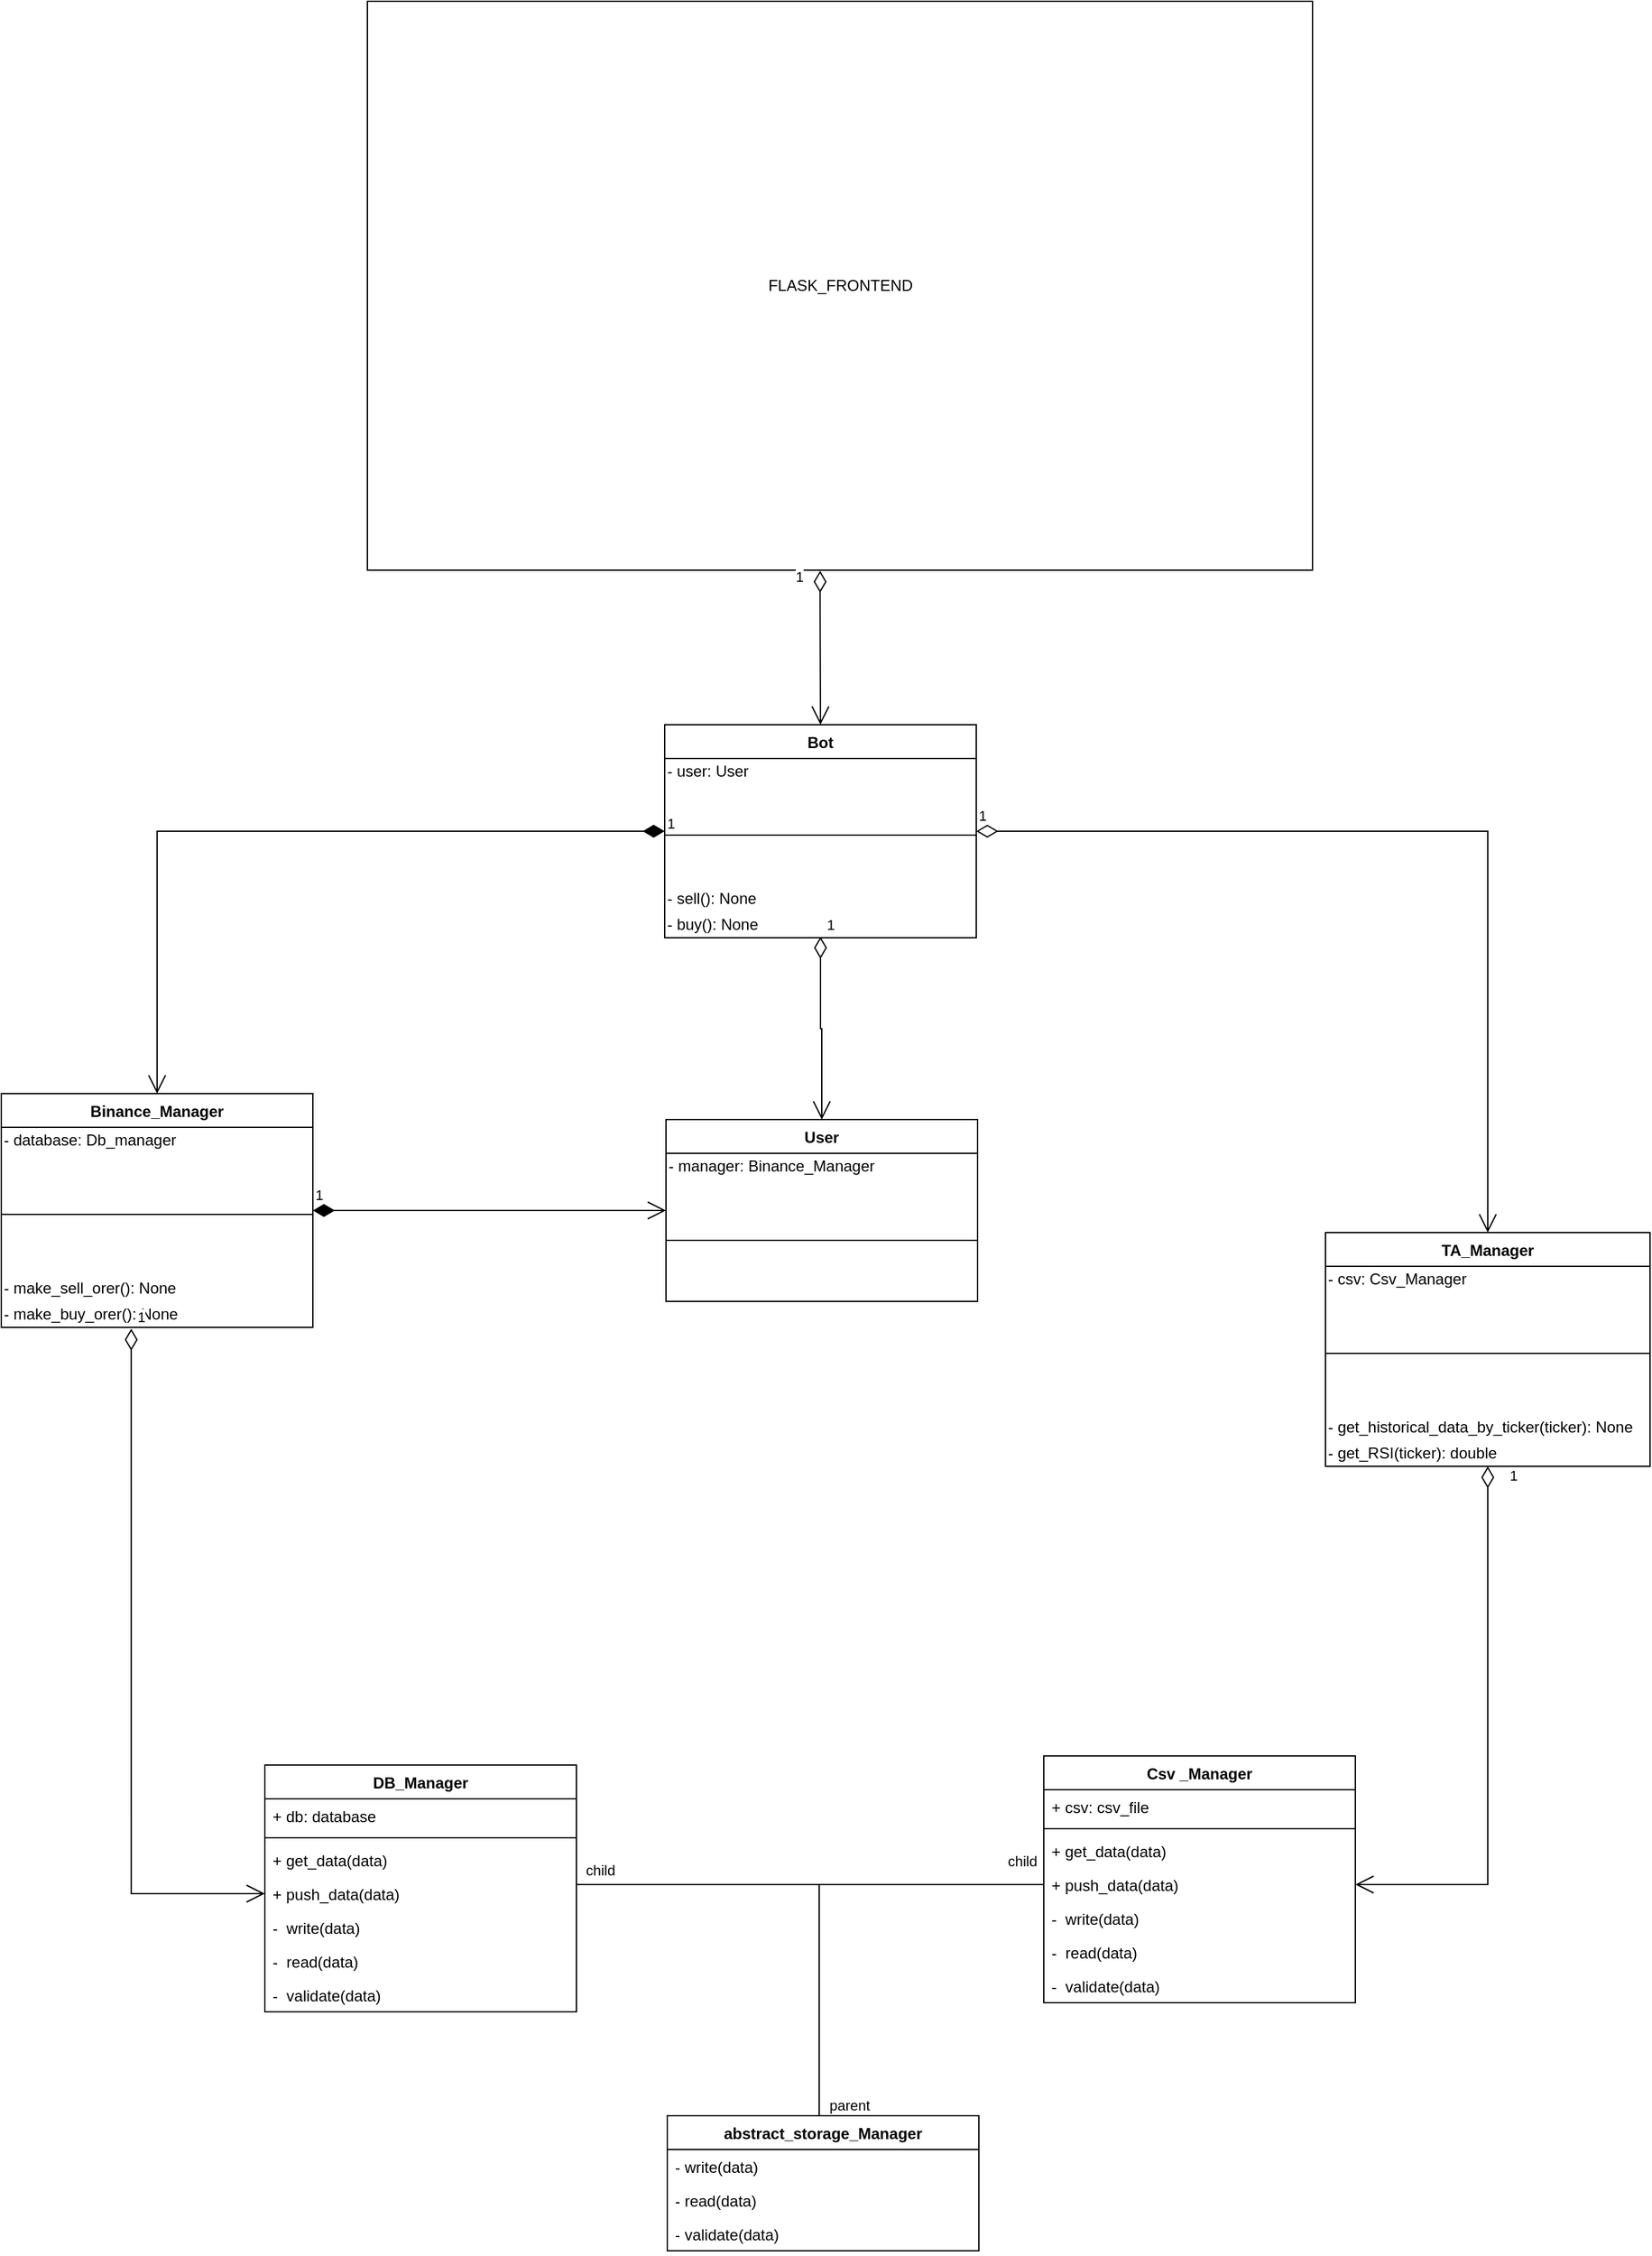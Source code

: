 <mxfile version="16.5.1" type="device"><diagram id="XNTVopk-EN1apaZgKbWF" name="Page-1"><mxGraphModel dx="1497" dy="1321" grid="1" gridSize="10" guides="1" tooltips="1" connect="1" arrows="1" fold="1" page="0" pageScale="1" pageWidth="850" pageHeight="1100" math="0" shadow="0"><root><mxCell id="0"/><mxCell id="1" parent="0"/><mxCell id="ckXxbOdLkAm3H9N38lGM-1" value="abstract_storage_Manager" style="swimlane;fontStyle=1;align=center;verticalAlign=top;childLayout=stackLayout;horizontal=1;startSize=26;horizontalStack=0;resizeParent=1;resizeParentMax=0;resizeLast=0;collapsible=1;marginBottom=0;" parent="1" vertex="1"><mxGeometry x="823" y="1391" width="240" height="104" as="geometry"/></mxCell><mxCell id="ckXxbOdLkAm3H9N38lGM-2" value="- write(data)&#10;" style="text;strokeColor=none;fillColor=none;align=left;verticalAlign=top;spacingLeft=4;spacingRight=4;overflow=hidden;rotatable=0;points=[[0,0.5],[1,0.5]];portConstraint=eastwest;" parent="ckXxbOdLkAm3H9N38lGM-1" vertex="1"><mxGeometry y="26" width="240" height="26" as="geometry"/></mxCell><mxCell id="ckXxbOdLkAm3H9N38lGM-3" value="- read(data)&#10;" style="text;strokeColor=none;fillColor=none;align=left;verticalAlign=top;spacingLeft=4;spacingRight=4;overflow=hidden;rotatable=0;points=[[0,0.5],[1,0.5]];portConstraint=eastwest;" parent="ckXxbOdLkAm3H9N38lGM-1" vertex="1"><mxGeometry y="52" width="240" height="26" as="geometry"/></mxCell><mxCell id="ckXxbOdLkAm3H9N38lGM-4" value="- validate(data)&#10;" style="text;strokeColor=none;fillColor=none;align=left;verticalAlign=top;spacingLeft=4;spacingRight=4;overflow=hidden;rotatable=0;points=[[0,0.5],[1,0.5]];portConstraint=eastwest;" parent="ckXxbOdLkAm3H9N38lGM-1" vertex="1"><mxGeometry y="78" width="240" height="26" as="geometry"/></mxCell><mxCell id="ckXxbOdLkAm3H9N38lGM-5" value="DB_Manager" style="swimlane;fontStyle=1;align=center;verticalAlign=top;childLayout=stackLayout;horizontal=1;startSize=26;horizontalStack=0;resizeParent=1;resizeParentMax=0;resizeLast=0;collapsible=1;marginBottom=0;" parent="1" vertex="1"><mxGeometry x="513" y="1121" width="240" height="190" as="geometry"/></mxCell><mxCell id="ckXxbOdLkAm3H9N38lGM-6" value="+ db: database&#10;" style="text;strokeColor=none;fillColor=none;align=left;verticalAlign=top;spacingLeft=4;spacingRight=4;overflow=hidden;rotatable=0;points=[[0,0.5],[1,0.5]];portConstraint=eastwest;" parent="ckXxbOdLkAm3H9N38lGM-5" vertex="1"><mxGeometry y="26" width="240" height="26" as="geometry"/></mxCell><mxCell id="ckXxbOdLkAm3H9N38lGM-7" value="" style="line;strokeWidth=1;fillColor=none;align=left;verticalAlign=middle;spacingTop=-1;spacingLeft=3;spacingRight=3;rotatable=0;labelPosition=right;points=[];portConstraint=eastwest;" parent="ckXxbOdLkAm3H9N38lGM-5" vertex="1"><mxGeometry y="52" width="240" height="8" as="geometry"/></mxCell><mxCell id="ckXxbOdLkAm3H9N38lGM-8" value="+ get_data(data)&#10;" style="text;strokeColor=none;fillColor=none;align=left;verticalAlign=top;spacingLeft=4;spacingRight=4;overflow=hidden;rotatable=0;points=[[0,0.5],[1,0.5]];portConstraint=eastwest;" parent="ckXxbOdLkAm3H9N38lGM-5" vertex="1"><mxGeometry y="60" width="240" height="26" as="geometry"/></mxCell><mxCell id="ckXxbOdLkAm3H9N38lGM-9" value="+ push_data(data)&#10;" style="text;strokeColor=none;fillColor=none;align=left;verticalAlign=top;spacingLeft=4;spacingRight=4;overflow=hidden;rotatable=0;points=[[0,0.5],[1,0.5]];portConstraint=eastwest;" parent="ckXxbOdLkAm3H9N38lGM-5" vertex="1"><mxGeometry y="86" width="240" height="26" as="geometry"/></mxCell><mxCell id="ckXxbOdLkAm3H9N38lGM-10" value="-  write(data)&#10;" style="text;strokeColor=none;fillColor=none;align=left;verticalAlign=top;spacingLeft=4;spacingRight=4;overflow=hidden;rotatable=0;points=[[0,0.5],[1,0.5]];portConstraint=eastwest;" parent="ckXxbOdLkAm3H9N38lGM-5" vertex="1"><mxGeometry y="112" width="240" height="26" as="geometry"/></mxCell><mxCell id="ckXxbOdLkAm3H9N38lGM-11" value="-  read(data)&#10;" style="text;strokeColor=none;fillColor=none;align=left;verticalAlign=top;spacingLeft=4;spacingRight=4;overflow=hidden;rotatable=0;points=[[0,0.5],[1,0.5]];portConstraint=eastwest;" parent="ckXxbOdLkAm3H9N38lGM-5" vertex="1"><mxGeometry y="138" width="240" height="26" as="geometry"/></mxCell><mxCell id="ckXxbOdLkAm3H9N38lGM-12" value="-  validate(data)&#10;" style="text;strokeColor=none;fillColor=none;align=left;verticalAlign=top;spacingLeft=4;spacingRight=4;overflow=hidden;rotatable=0;points=[[0,0.5],[1,0.5]];portConstraint=eastwest;" parent="ckXxbOdLkAm3H9N38lGM-5" vertex="1"><mxGeometry y="164" width="240" height="26" as="geometry"/></mxCell><mxCell id="ckXxbOdLkAm3H9N38lGM-13" value="Csv _Manager" style="swimlane;fontStyle=1;align=center;verticalAlign=top;childLayout=stackLayout;horizontal=1;startSize=26;horizontalStack=0;resizeParent=1;resizeParentMax=0;resizeLast=0;collapsible=1;marginBottom=0;" parent="1" vertex="1"><mxGeometry x="1113" y="1114" width="240" height="190" as="geometry"/></mxCell><mxCell id="ckXxbOdLkAm3H9N38lGM-14" value="+ csv: csv_file&#10;" style="text;strokeColor=none;fillColor=none;align=left;verticalAlign=top;spacingLeft=4;spacingRight=4;overflow=hidden;rotatable=0;points=[[0,0.5],[1,0.5]];portConstraint=eastwest;" parent="ckXxbOdLkAm3H9N38lGM-13" vertex="1"><mxGeometry y="26" width="240" height="26" as="geometry"/></mxCell><mxCell id="ckXxbOdLkAm3H9N38lGM-15" value="" style="line;strokeWidth=1;fillColor=none;align=left;verticalAlign=middle;spacingTop=-1;spacingLeft=3;spacingRight=3;rotatable=0;labelPosition=right;points=[];portConstraint=eastwest;" parent="ckXxbOdLkAm3H9N38lGM-13" vertex="1"><mxGeometry y="52" width="240" height="8" as="geometry"/></mxCell><mxCell id="ckXxbOdLkAm3H9N38lGM-16" value="+ get_data(data)&#10;" style="text;strokeColor=none;fillColor=none;align=left;verticalAlign=top;spacingLeft=4;spacingRight=4;overflow=hidden;rotatable=0;points=[[0,0.5],[1,0.5]];portConstraint=eastwest;" parent="ckXxbOdLkAm3H9N38lGM-13" vertex="1"><mxGeometry y="60" width="240" height="26" as="geometry"/></mxCell><mxCell id="ckXxbOdLkAm3H9N38lGM-17" value="+ push_data(data)&#10;" style="text;strokeColor=none;fillColor=none;align=left;verticalAlign=top;spacingLeft=4;spacingRight=4;overflow=hidden;rotatable=0;points=[[0,0.5],[1,0.5]];portConstraint=eastwest;" parent="ckXxbOdLkAm3H9N38lGM-13" vertex="1"><mxGeometry y="86" width="240" height="26" as="geometry"/></mxCell><mxCell id="ckXxbOdLkAm3H9N38lGM-18" value="-  write(data)&#10;" style="text;strokeColor=none;fillColor=none;align=left;verticalAlign=top;spacingLeft=4;spacingRight=4;overflow=hidden;rotatable=0;points=[[0,0.5],[1,0.5]];portConstraint=eastwest;" parent="ckXxbOdLkAm3H9N38lGM-13" vertex="1"><mxGeometry y="112" width="240" height="26" as="geometry"/></mxCell><mxCell id="ckXxbOdLkAm3H9N38lGM-19" value="-  read(data)&#10;" style="text;strokeColor=none;fillColor=none;align=left;verticalAlign=top;spacingLeft=4;spacingRight=4;overflow=hidden;rotatable=0;points=[[0,0.5],[1,0.5]];portConstraint=eastwest;" parent="ckXxbOdLkAm3H9N38lGM-13" vertex="1"><mxGeometry y="138" width="240" height="26" as="geometry"/></mxCell><mxCell id="ckXxbOdLkAm3H9N38lGM-20" value="-  validate(data)&#10;" style="text;strokeColor=none;fillColor=none;align=left;verticalAlign=top;spacingLeft=4;spacingRight=4;overflow=hidden;rotatable=0;points=[[0,0.5],[1,0.5]];portConstraint=eastwest;" parent="ckXxbOdLkAm3H9N38lGM-13" vertex="1"><mxGeometry y="164" width="240" height="26" as="geometry"/></mxCell><mxCell id="ckXxbOdLkAm3H9N38lGM-21" value="" style="endArrow=none;html=1;edgeStyle=orthogonalEdgeStyle;rounded=0;exitX=0.5;exitY=0;exitDx=0;exitDy=0;entryX=1;entryY=0.5;entryDx=0;entryDy=0;" parent="1" source="ckXxbOdLkAm3H9N38lGM-1" target="ckXxbOdLkAm3H9N38lGM-9" edge="1"><mxGeometry relative="1" as="geometry"><mxPoint x="923" y="1423" as="sourcePoint"/><mxPoint x="793" y="1213" as="targetPoint"/><Array as="points"><mxPoint x="940" y="1391"/><mxPoint x="940" y="1213"/><mxPoint x="753" y="1213"/></Array></mxGeometry></mxCell><mxCell id="ckXxbOdLkAm3H9N38lGM-22" value="parent" style="edgeLabel;resizable=0;html=1;align=left;verticalAlign=bottom;" parent="ckXxbOdLkAm3H9N38lGM-21" connectable="0" vertex="1"><mxGeometry x="-1" relative="1" as="geometry"><mxPoint x="3" as="offset"/></mxGeometry></mxCell><mxCell id="ckXxbOdLkAm3H9N38lGM-23" value="child" style="edgeLabel;resizable=0;html=1;align=right;verticalAlign=bottom;" parent="ckXxbOdLkAm3H9N38lGM-21" connectable="0" vertex="1"><mxGeometry x="1" relative="1" as="geometry"><mxPoint x="30" y="-10" as="offset"/></mxGeometry></mxCell><mxCell id="ckXxbOdLkAm3H9N38lGM-24" value="" style="endArrow=none;html=1;edgeStyle=orthogonalEdgeStyle;rounded=0;exitX=0.5;exitY=0;exitDx=0;exitDy=0;entryX=0;entryY=0.5;entryDx=0;entryDy=0;" parent="1" source="ckXxbOdLkAm3H9N38lGM-1" target="ckXxbOdLkAm3H9N38lGM-17" edge="1"><mxGeometry relative="1" as="geometry"><mxPoint x="1013" y="1413" as="sourcePoint"/><mxPoint x="1093" y="1222" as="targetPoint"/><Array as="points"><mxPoint x="940" y="1391"/><mxPoint x="940" y="1213"/></Array></mxGeometry></mxCell><mxCell id="ckXxbOdLkAm3H9N38lGM-25" value="child" style="edgeLabel;resizable=0;html=1;align=right;verticalAlign=bottom;" parent="ckXxbOdLkAm3H9N38lGM-24" connectable="0" vertex="1"><mxGeometry x="1" relative="1" as="geometry"><mxPoint x="-5" y="-10" as="offset"/></mxGeometry></mxCell><mxCell id="ckXxbOdLkAm3H9N38lGM-30" value="FLASK_FRONTEND" style="html=1;" parent="1" vertex="1"><mxGeometry x="592" y="-237" width="728" height="438" as="geometry"/></mxCell><mxCell id="ckXxbOdLkAm3H9N38lGM-36" value="Binance_Manager" style="swimlane;fontStyle=1;align=center;verticalAlign=top;childLayout=stackLayout;horizontal=1;startSize=26;horizontalStack=0;resizeParent=1;resizeParentMax=0;resizeLast=0;collapsible=1;marginBottom=0;" parent="1" vertex="1"><mxGeometry x="310" y="604.0" width="240" height="180" as="geometry"/></mxCell><mxCell id="QonSNfej6SRl3XlEAZEt-1" value="- database: Db_manager" style="text;html=1;align=left;verticalAlign=middle;resizable=0;points=[];autosize=1;strokeColor=none;fillColor=none;" vertex="1" parent="ckXxbOdLkAm3H9N38lGM-36"><mxGeometry y="26" width="240" height="20" as="geometry"/></mxCell><mxCell id="ckXxbOdLkAm3H9N38lGM-38" value="" style="line;strokeWidth=1;fillColor=none;align=left;verticalAlign=middle;spacingTop=-1;spacingLeft=3;spacingRight=3;rotatable=0;labelPosition=right;points=[];portConstraint=eastwest;" parent="ckXxbOdLkAm3H9N38lGM-36" vertex="1"><mxGeometry y="46" width="240" height="94" as="geometry"/></mxCell><mxCell id="ckXxbOdLkAm3H9N38lGM-131" value="- make_sell_orer(): None" style="text;html=1;align=left;verticalAlign=middle;resizable=0;points=[];autosize=1;strokeColor=none;fillColor=none;" parent="ckXxbOdLkAm3H9N38lGM-36" vertex="1"><mxGeometry y="140" width="240" height="20" as="geometry"/></mxCell><mxCell id="ckXxbOdLkAm3H9N38lGM-130" value="- make_buy_orer(): None" style="text;html=1;align=left;verticalAlign=middle;resizable=0;points=[];autosize=1;strokeColor=none;fillColor=none;" parent="ckXxbOdLkAm3H9N38lGM-36" vertex="1"><mxGeometry y="160" width="240" height="20" as="geometry"/></mxCell><mxCell id="ckXxbOdLkAm3H9N38lGM-60" value="Bot" style="swimlane;fontStyle=1;align=center;verticalAlign=top;childLayout=stackLayout;horizontal=1;startSize=26;horizontalStack=0;resizeParent=1;resizeParentMax=0;resizeLast=0;collapsible=1;marginBottom=0;" parent="1" vertex="1"><mxGeometry x="821" y="320" width="240" height="164" as="geometry"/></mxCell><mxCell id="ckXxbOdLkAm3H9N38lGM-91" value="- user: User" style="text;html=1;align=left;verticalAlign=middle;resizable=0;points=[];autosize=1;strokeColor=none;fillColor=none;" parent="ckXxbOdLkAm3H9N38lGM-60" vertex="1"><mxGeometry y="26" width="240" height="20" as="geometry"/></mxCell><mxCell id="ckXxbOdLkAm3H9N38lGM-62" value="" style="line;strokeWidth=1;fillColor=none;align=left;verticalAlign=middle;spacingTop=-1;spacingLeft=3;spacingRight=3;rotatable=0;labelPosition=right;points=[];portConstraint=eastwest;" parent="ckXxbOdLkAm3H9N38lGM-60" vertex="1"><mxGeometry y="46" width="240" height="78" as="geometry"/></mxCell><mxCell id="ckXxbOdLkAm3H9N38lGM-129" value="- sell(): None" style="text;html=1;align=left;verticalAlign=middle;resizable=0;points=[];autosize=1;strokeColor=none;fillColor=none;" parent="ckXxbOdLkAm3H9N38lGM-60" vertex="1"><mxGeometry y="124" width="240" height="20" as="geometry"/></mxCell><mxCell id="ckXxbOdLkAm3H9N38lGM-128" value="- buy(): None" style="text;html=1;align=left;verticalAlign=middle;resizable=0;points=[];autosize=1;strokeColor=none;fillColor=none;" parent="ckXxbOdLkAm3H9N38lGM-60" vertex="1"><mxGeometry y="144" width="240" height="20" as="geometry"/></mxCell><mxCell id="ckXxbOdLkAm3H9N38lGM-102" value="TA_Manager" style="swimlane;fontStyle=1;align=center;verticalAlign=top;childLayout=stackLayout;horizontal=1;startSize=26;horizontalStack=0;resizeParent=1;resizeParentMax=0;resizeLast=0;collapsible=1;marginBottom=0;" parent="1" vertex="1"><mxGeometry x="1330" y="711" width="250" height="180" as="geometry"/></mxCell><mxCell id="ckXxbOdLkAm3H9N38lGM-106" value="- csv: Csv_Manager" style="text;html=1;align=left;verticalAlign=middle;resizable=0;points=[];autosize=1;strokeColor=none;fillColor=none;" parent="ckXxbOdLkAm3H9N38lGM-102" vertex="1"><mxGeometry y="26" width="250" height="20" as="geometry"/></mxCell><mxCell id="ckXxbOdLkAm3H9N38lGM-103" value="" style="line;strokeWidth=1;fillColor=none;align=left;verticalAlign=middle;spacingTop=-1;spacingLeft=3;spacingRight=3;rotatable=0;labelPosition=right;points=[];portConstraint=eastwest;" parent="ckXxbOdLkAm3H9N38lGM-102" vertex="1"><mxGeometry y="46" width="250" height="94" as="geometry"/></mxCell><mxCell id="ckXxbOdLkAm3H9N38lGM-132" value="- get_historical_data_by_ticker(ticker): None" style="text;html=1;align=left;verticalAlign=middle;resizable=0;points=[];autosize=1;strokeColor=none;fillColor=none;" parent="ckXxbOdLkAm3H9N38lGM-102" vertex="1"><mxGeometry y="140" width="250" height="20" as="geometry"/></mxCell><mxCell id="ckXxbOdLkAm3H9N38lGM-122" value="- get_RSI(ticker): double" style="text;html=1;align=left;verticalAlign=middle;resizable=0;points=[];autosize=1;strokeColor=none;fillColor=none;" parent="ckXxbOdLkAm3H9N38lGM-102" vertex="1"><mxGeometry y="160" width="250" height="20" as="geometry"/></mxCell><mxCell id="ckXxbOdLkAm3H9N38lGM-107" value="1" style="endArrow=open;html=1;endSize=12;startArrow=diamondThin;startSize=14;startFill=0;edgeStyle=orthogonalEdgeStyle;align=left;verticalAlign=bottom;rounded=0;exitX=0.5;exitY=1;exitDx=0;exitDy=0;entryX=1;entryY=0.5;entryDx=0;entryDy=0;" parent="1" source="ckXxbOdLkAm3H9N38lGM-102" target="ckXxbOdLkAm3H9N38lGM-17" edge="1"><mxGeometry x="-0.924" y="15" relative="1" as="geometry"><mxPoint x="70" y="1517" as="sourcePoint"/><mxPoint x="1300" y="1611" as="targetPoint"/><Array as="points"><mxPoint x="1455" y="1213"/></Array><mxPoint as="offset"/></mxGeometry></mxCell><mxCell id="ckXxbOdLkAm3H9N38lGM-108" value="1" style="endArrow=open;html=1;endSize=12;startArrow=diamondThin;startSize=14;startFill=0;edgeStyle=orthogonalEdgeStyle;align=left;verticalAlign=bottom;rounded=0;exitX=1;exitY=0.5;exitDx=0;exitDy=0;entryX=0.5;entryY=0;entryDx=0;entryDy=0;" parent="1" source="ckXxbOdLkAm3H9N38lGM-60" target="ckXxbOdLkAm3H9N38lGM-102" edge="1"><mxGeometry x="-1" y="3" relative="1" as="geometry"><mxPoint x="1150" y="881" as="sourcePoint"/><mxPoint x="1160" y="971" as="targetPoint"/></mxGeometry></mxCell><mxCell id="QonSNfej6SRl3XlEAZEt-2" value="User" style="swimlane;fontStyle=1;align=center;verticalAlign=top;childLayout=stackLayout;horizontal=1;startSize=26;horizontalStack=0;resizeParent=1;resizeParentMax=0;resizeLast=0;collapsible=1;marginBottom=0;" vertex="1" parent="1"><mxGeometry x="822" y="624.0" width="240" height="140" as="geometry"/></mxCell><mxCell id="QonSNfej6SRl3XlEAZEt-3" value="- manager: Binance_Manager" style="text;html=1;align=left;verticalAlign=middle;resizable=0;points=[];autosize=1;strokeColor=none;fillColor=none;" vertex="1" parent="QonSNfej6SRl3XlEAZEt-2"><mxGeometry y="26" width="240" height="20" as="geometry"/></mxCell><mxCell id="QonSNfej6SRl3XlEAZEt-4" value="" style="line;strokeWidth=1;fillColor=none;align=left;verticalAlign=middle;spacingTop=-1;spacingLeft=3;spacingRight=3;rotatable=0;labelPosition=right;points=[];portConstraint=eastwest;" vertex="1" parent="QonSNfej6SRl3XlEAZEt-2"><mxGeometry y="46" width="240" height="94" as="geometry"/></mxCell><mxCell id="QonSNfej6SRl3XlEAZEt-8" value="1" style="endArrow=open;html=1;endSize=12;startArrow=diamondThin;startSize=14;startFill=1;edgeStyle=orthogonalEdgeStyle;align=left;verticalAlign=bottom;rounded=0;entryX=0.5;entryY=0;entryDx=0;entryDy=0;exitX=0;exitY=0.5;exitDx=0;exitDy=0;" edge="1" parent="1" source="ckXxbOdLkAm3H9N38lGM-60" target="ckXxbOdLkAm3H9N38lGM-36"><mxGeometry x="-1" y="3" relative="1" as="geometry"><mxPoint x="610" y="380" as="sourcePoint"/><mxPoint x="800" y="670" as="targetPoint"/><Array as="points"><mxPoint x="430" y="402"/></Array></mxGeometry></mxCell><mxCell id="QonSNfej6SRl3XlEAZEt-9" value="1" style="endArrow=open;html=1;endSize=12;startArrow=diamondThin;startSize=14;startFill=1;edgeStyle=orthogonalEdgeStyle;align=left;verticalAlign=bottom;rounded=0;exitX=1;exitY=0.5;exitDx=0;exitDy=0;entryX=0;entryY=0.5;entryDx=0;entryDy=0;" edge="1" parent="1" source="ckXxbOdLkAm3H9N38lGM-36" target="QonSNfej6SRl3XlEAZEt-2"><mxGeometry x="-1" y="3" relative="1" as="geometry"><mxPoint x="659.95" y="820" as="sourcePoint"/><mxPoint x="949.95" y="640" as="targetPoint"/></mxGeometry></mxCell><mxCell id="QonSNfej6SRl3XlEAZEt-10" value="1" style="endArrow=open;html=1;endSize=12;startArrow=diamondThin;startSize=14;startFill=0;edgeStyle=orthogonalEdgeStyle;align=left;verticalAlign=bottom;rounded=0;exitX=0.417;exitY=1.05;exitDx=0;exitDy=0;exitPerimeter=0;entryX=0;entryY=0.5;entryDx=0;entryDy=0;" edge="1" parent="1" source="ckXxbOdLkAm3H9N38lGM-130" target="ckXxbOdLkAm3H9N38lGM-9"><mxGeometry x="-1" y="3" relative="1" as="geometry"><mxPoint x="320" y="1115" as="sourcePoint"/><mxPoint x="480" y="1115" as="targetPoint"/></mxGeometry></mxCell><mxCell id="QonSNfej6SRl3XlEAZEt-11" value="1" style="endArrow=open;html=1;endSize=12;startArrow=diamondThin;startSize=14;startFill=0;edgeStyle=orthogonalEdgeStyle;align=left;verticalAlign=bottom;rounded=0;exitX=0.479;exitY=1.001;exitDx=0;exitDy=0;exitPerimeter=0;entryX=0.5;entryY=0;entryDx=0;entryDy=0;" edge="1" parent="1" source="ckXxbOdLkAm3H9N38lGM-30" target="ckXxbOdLkAm3H9N38lGM-60"><mxGeometry x="-0.756" y="-21" relative="1" as="geometry"><mxPoint x="740" y="300" as="sourcePoint"/><mxPoint x="800" y="320" as="targetPoint"/><Array as="points"><mxPoint x="941" y="230"/><mxPoint x="941" y="230"/></Array><mxPoint y="-1" as="offset"/></mxGeometry></mxCell><mxCell id="QonSNfej6SRl3XlEAZEt-13" value="1" style="endArrow=open;html=1;endSize=12;startArrow=diamondThin;startSize=14;startFill=0;edgeStyle=orthogonalEdgeStyle;align=left;verticalAlign=bottom;rounded=0;exitX=0.5;exitY=0.961;exitDx=0;exitDy=0;exitPerimeter=0;entryX=0.5;entryY=0;entryDx=0;entryDy=0;" edge="1" parent="1" source="ckXxbOdLkAm3H9N38lGM-128" target="QonSNfej6SRl3XlEAZEt-2"><mxGeometry x="-1" y="3" relative="1" as="geometry"><mxPoint x="740" y="590" as="sourcePoint"/><mxPoint x="900" y="590" as="targetPoint"/></mxGeometry></mxCell></root></mxGraphModel></diagram></mxfile>